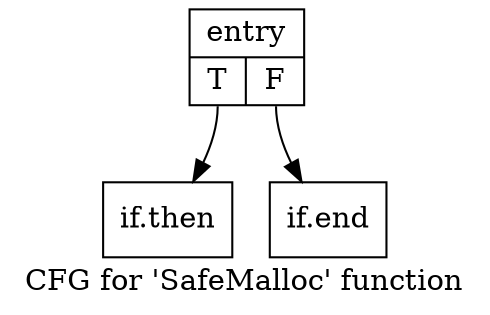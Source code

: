 digraph "CFG for 'SafeMalloc' function" {
	label="CFG for 'SafeMalloc' function";

	Node0x1c14e90 [shape=record,label="{entry|{<s0>T|<s1>F}}"];
	Node0x1c14e90:s0 -> Node0x1c15350;
	Node0x1c14e90:s1 -> Node0x1c15420;
	Node0x1c15350 [shape=record,label="{if.then}"];
	Node0x1c15420 [shape=record,label="{if.end}"];
}
